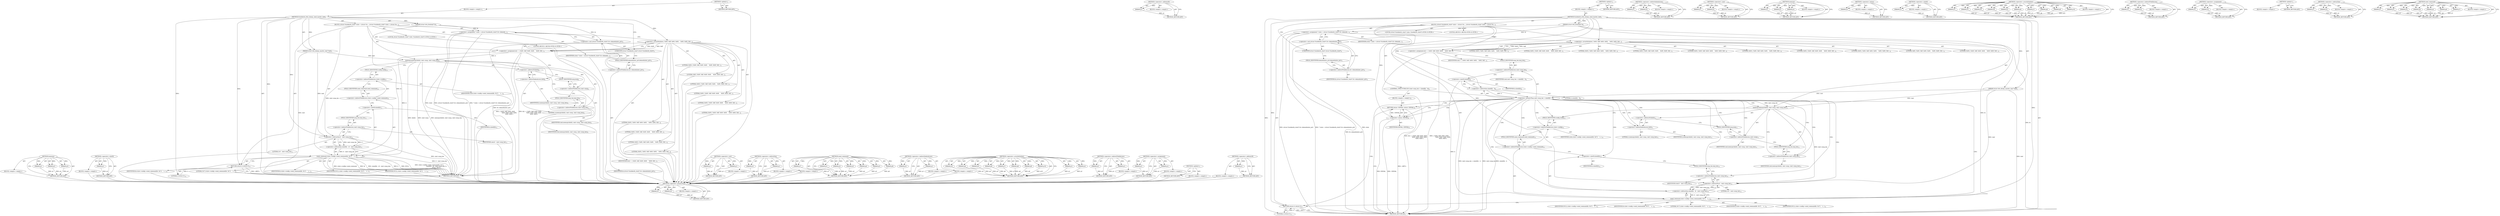 digraph "send_command" {
vulnerable_119 [label=<(METHOD,memcpy)>];
vulnerable_120 [label=<(PARAM,p1)>];
vulnerable_121 [label=<(PARAM,p2)>];
vulnerable_122 [label=<(PARAM,p3)>];
vulnerable_123 [label=<(BLOCK,&lt;empty&gt;,&lt;empty&gt;)>];
vulnerable_124 [label=<(METHOD_RETURN,ANY)>];
vulnerable_149 [label=<(METHOD,&lt;operator&gt;.sizeOf)>];
vulnerable_150 [label=<(PARAM,p1)>];
vulnerable_151 [label=<(BLOCK,&lt;empty&gt;,&lt;empty&gt;)>];
vulnerable_152 [label=<(METHOD_RETURN,ANY)>];
vulnerable_6 [label=<(METHOD,&lt;global&gt;)<SUB>1</SUB>>];
vulnerable_7 [label=<(BLOCK,&lt;empty&gt;,&lt;empty&gt;)<SUB>1</SUB>>];
vulnerable_8 [label=<(METHOD,ttusbdecfe_dvbs_diseqc_send_master_cmd)<SUB>1</SUB>>];
vulnerable_9 [label=<(PARAM,struct dvb_frontend* fe)<SUB>1</SUB>>];
vulnerable_10 [label=<(PARAM,struct dvb_diseqc_master_cmd *cmd)<SUB>1</SUB>>];
vulnerable_11 [label=<(BLOCK,{
	struct ttusbdecfe_state* state = (struct ttu...,{
	struct ttusbdecfe_state* state = (struct ttu...)<SUB>2</SUB>>];
vulnerable_12 [label="<(LOCAL,struct ttusbdecfe_state* state: ttusbdecfe_state*)<SUB>3</SUB>>"];
vulnerable_13 [label=<(&lt;operator&gt;.assignment,* state = (struct ttusbdecfe_state*) fe-&gt;demodu...)<SUB>3</SUB>>];
vulnerable_14 [label=<(IDENTIFIER,state,* state = (struct ttusbdecfe_state*) fe-&gt;demodu...)<SUB>3</SUB>>];
vulnerable_15 [label=<(&lt;operator&gt;.cast,(struct ttusbdecfe_state*) fe-&gt;demodulator_priv)<SUB>3</SUB>>];
vulnerable_16 [label=<(UNKNOWN,struct ttusbdecfe_state*,struct ttusbdecfe_state*)<SUB>3</SUB>>];
vulnerable_17 [label=<(&lt;operator&gt;.indirectFieldAccess,fe-&gt;demodulator_priv)<SUB>3</SUB>>];
vulnerable_18 [label=<(IDENTIFIER,fe,(struct ttusbdecfe_state*) fe-&gt;demodulator_priv)<SUB>3</SUB>>];
vulnerable_19 [label=<(FIELD_IDENTIFIER,demodulator_priv,demodulator_priv)<SUB>3</SUB>>];
vulnerable_20 [label="<(LOCAL,u8[10] b: u8[10])<SUB>4</SUB>>"];
vulnerable_21 [label=<(&lt;operator&gt;.assignment,b[] = { 0x00, 0xff, 0x00, 0x00,
 		   0x00, 0x0...)<SUB>4</SUB>>];
vulnerable_22 [label=<(IDENTIFIER,b,b[] = { 0x00, 0xff, 0x00, 0x00,
 		   0x00, 0x0...)<SUB>4</SUB>>];
vulnerable_23 [label=<(&lt;operator&gt;.arrayInitializer,{ 0x00, 0xff, 0x00, 0x00,
 		   0x00, 0x00, 0x0...)<SUB>4</SUB>>];
vulnerable_24 [label=<(LITERAL,0x00,{ 0x00, 0xff, 0x00, 0x00,
 		   0x00, 0x00, 0x0...)<SUB>4</SUB>>];
vulnerable_25 [label=<(LITERAL,0xff,{ 0x00, 0xff, 0x00, 0x00,
 		   0x00, 0x00, 0x0...)<SUB>4</SUB>>];
vulnerable_26 [label=<(LITERAL,0x00,{ 0x00, 0xff, 0x00, 0x00,
 		   0x00, 0x00, 0x0...)<SUB>4</SUB>>];
vulnerable_27 [label=<(LITERAL,0x00,{ 0x00, 0xff, 0x00, 0x00,
 		   0x00, 0x00, 0x0...)<SUB>4</SUB>>];
vulnerable_28 [label=<(LITERAL,0x00,{ 0x00, 0xff, 0x00, 0x00,
 		   0x00, 0x00, 0x0...)<SUB>5</SUB>>];
vulnerable_29 [label=<(LITERAL,0x00,{ 0x00, 0xff, 0x00, 0x00,
 		   0x00, 0x00, 0x0...)<SUB>5</SUB>>];
vulnerable_30 [label=<(LITERAL,0x00,{ 0x00, 0xff, 0x00, 0x00,
 		   0x00, 0x00, 0x0...)<SUB>5</SUB>>];
vulnerable_31 [label=<(LITERAL,0x00,{ 0x00, 0xff, 0x00, 0x00,
 		   0x00, 0x00, 0x0...)<SUB>5</SUB>>];
vulnerable_32 [label=<(LITERAL,0x00,{ 0x00, 0xff, 0x00, 0x00,
 		   0x00, 0x00, 0x0...)<SUB>6</SUB>>];
vulnerable_33 [label=<(LITERAL,0x00,{ 0x00, 0xff, 0x00, 0x00,
 		   0x00, 0x00, 0x0...)<SUB>6</SUB>>];
vulnerable_34 [label=<(memcpy,memcpy(&amp;b[4], cmd-&gt;msg, cmd-&gt;msg_len))<SUB>8</SUB>>];
vulnerable_35 [label=<(&lt;operator&gt;.addressOf,&amp;b[4])<SUB>8</SUB>>];
vulnerable_36 [label=<(&lt;operator&gt;.indirectIndexAccess,b[4])<SUB>8</SUB>>];
vulnerable_37 [label=<(IDENTIFIER,b,memcpy(&amp;b[4], cmd-&gt;msg, cmd-&gt;msg_len))<SUB>8</SUB>>];
vulnerable_38 [label=<(LITERAL,4,memcpy(&amp;b[4], cmd-&gt;msg, cmd-&gt;msg_len))<SUB>8</SUB>>];
vulnerable_39 [label=<(&lt;operator&gt;.indirectFieldAccess,cmd-&gt;msg)<SUB>8</SUB>>];
vulnerable_40 [label=<(IDENTIFIER,cmd,memcpy(&amp;b[4], cmd-&gt;msg, cmd-&gt;msg_len))<SUB>8</SUB>>];
vulnerable_41 [label=<(FIELD_IDENTIFIER,msg,msg)<SUB>8</SUB>>];
vulnerable_42 [label=<(&lt;operator&gt;.indirectFieldAccess,cmd-&gt;msg_len)<SUB>8</SUB>>];
vulnerable_43 [label=<(IDENTIFIER,cmd,memcpy(&amp;b[4], cmd-&gt;msg, cmd-&gt;msg_len))<SUB>8</SUB>>];
vulnerable_44 [label=<(FIELD_IDENTIFIER,msg_len,msg_len)<SUB>8</SUB>>];
vulnerable_45 [label=<(send_command,state-&gt;config-&gt;send_command(fe, 0x72,
				    s...)<SUB>10</SUB>>];
vulnerable_46 [label=<(&lt;operator&gt;.indirectFieldAccess,state-&gt;config-&gt;send_command)<SUB>10</SUB>>];
vulnerable_47 [label=<(&lt;operator&gt;.indirectFieldAccess,state-&gt;config)<SUB>10</SUB>>];
vulnerable_48 [label=<(IDENTIFIER,state,state-&gt;config-&gt;send_command(fe, 0x72,
				    s...)<SUB>10</SUB>>];
vulnerable_49 [label=<(FIELD_IDENTIFIER,config,config)<SUB>10</SUB>>];
vulnerable_50 [label=<(FIELD_IDENTIFIER,send_command,send_command)<SUB>10</SUB>>];
vulnerable_51 [label=<(IDENTIFIER,fe,state-&gt;config-&gt;send_command(fe, 0x72,
				    s...)<SUB>10</SUB>>];
vulnerable_52 [label=<(LITERAL,0x72,state-&gt;config-&gt;send_command(fe, 0x72,
				    s...)<SUB>10</SUB>>];
vulnerable_53 [label=<(&lt;operator&gt;.subtraction,sizeof(b) - (6 - cmd-&gt;msg_len))<SUB>11</SUB>>];
vulnerable_54 [label=<(&lt;operator&gt;.sizeOf,sizeof(b))<SUB>11</SUB>>];
vulnerable_55 [label=<(IDENTIFIER,b,sizeof(b))<SUB>11</SUB>>];
vulnerable_56 [label=<(&lt;operator&gt;.subtraction,6 - cmd-&gt;msg_len)<SUB>11</SUB>>];
vulnerable_57 [label=<(LITERAL,6,6 - cmd-&gt;msg_len)<SUB>11</SUB>>];
vulnerable_58 [label=<(&lt;operator&gt;.indirectFieldAccess,cmd-&gt;msg_len)<SUB>11</SUB>>];
vulnerable_59 [label=<(IDENTIFIER,cmd,6 - cmd-&gt;msg_len)<SUB>11</SUB>>];
vulnerable_60 [label=<(FIELD_IDENTIFIER,msg_len,msg_len)<SUB>11</SUB>>];
vulnerable_61 [label=<(IDENTIFIER,b,state-&gt;config-&gt;send_command(fe, 0x72,
				    s...)<SUB>11</SUB>>];
vulnerable_62 [label=<(IDENTIFIER,NULL,state-&gt;config-&gt;send_command(fe, 0x72,
				    s...)<SUB>12</SUB>>];
vulnerable_63 [label=<(IDENTIFIER,NULL,state-&gt;config-&gt;send_command(fe, 0x72,
				    s...)<SUB>12</SUB>>];
vulnerable_64 [label=<(RETURN,return 0;,return 0;)<SUB>14</SUB>>];
vulnerable_65 [label=<(LITERAL,0,return 0;)<SUB>14</SUB>>];
vulnerable_66 [label=<(METHOD_RETURN,int)<SUB>1</SUB>>];
vulnerable_68 [label=<(METHOD_RETURN,ANY)<SUB>1</SUB>>];
vulnerable_96 [label=<(METHOD,&lt;operator&gt;.cast)>];
vulnerable_97 [label=<(PARAM,p1)>];
vulnerable_98 [label=<(PARAM,p2)>];
vulnerable_99 [label=<(BLOCK,&lt;empty&gt;,&lt;empty&gt;)>];
vulnerable_100 [label=<(METHOD_RETURN,ANY)>];
vulnerable_144 [label=<(METHOD,&lt;operator&gt;.subtraction)>];
vulnerable_145 [label=<(PARAM,p1)>];
vulnerable_146 [label=<(PARAM,p2)>];
vulnerable_147 [label=<(BLOCK,&lt;empty&gt;,&lt;empty&gt;)>];
vulnerable_148 [label=<(METHOD_RETURN,ANY)>];
vulnerable_134 [label=<(METHOD,send_command)>];
vulnerable_135 [label=<(PARAM,p1)>];
vulnerable_136 [label=<(PARAM,p2)>];
vulnerable_137 [label=<(PARAM,p3)>];
vulnerable_138 [label=<(PARAM,p4)>];
vulnerable_139 [label=<(PARAM,p5)>];
vulnerable_140 [label=<(PARAM,p6)>];
vulnerable_141 [label=<(PARAM,p7)>];
vulnerable_142 [label=<(BLOCK,&lt;empty&gt;,&lt;empty&gt;)>];
vulnerable_143 [label=<(METHOD_RETURN,ANY)>];
vulnerable_129 [label=<(METHOD,&lt;operator&gt;.indirectIndexAccess)>];
vulnerable_130 [label=<(PARAM,p1)>];
vulnerable_131 [label=<(PARAM,p2)>];
vulnerable_132 [label=<(BLOCK,&lt;empty&gt;,&lt;empty&gt;)>];
vulnerable_133 [label=<(METHOD_RETURN,ANY)>];
vulnerable_106 [label=<(METHOD,&lt;operator&gt;.arrayInitializer)>];
vulnerable_107 [label=<(PARAM,p1)>];
vulnerable_108 [label=<(PARAM,p2)>];
vulnerable_109 [label=<(PARAM,p3)>];
vulnerable_110 [label=<(PARAM,p4)>];
vulnerable_111 [label=<(PARAM,p5)>];
vulnerable_112 [label=<(PARAM,p6)>];
vulnerable_113 [label=<(PARAM,p7)>];
vulnerable_114 [label=<(PARAM,p8)>];
vulnerable_115 [label=<(PARAM,p9)>];
vulnerable_116 [label=<(PARAM,p10)>];
vulnerable_117 [label=<(BLOCK,&lt;empty&gt;,&lt;empty&gt;)>];
vulnerable_118 [label=<(METHOD_RETURN,ANY)>];
vulnerable_101 [label=<(METHOD,&lt;operator&gt;.indirectFieldAccess)>];
vulnerable_102 [label=<(PARAM,p1)>];
vulnerable_103 [label=<(PARAM,p2)>];
vulnerable_104 [label=<(BLOCK,&lt;empty&gt;,&lt;empty&gt;)>];
vulnerable_105 [label=<(METHOD_RETURN,ANY)>];
vulnerable_91 [label=<(METHOD,&lt;operator&gt;.assignment)>];
vulnerable_92 [label=<(PARAM,p1)>];
vulnerable_93 [label=<(PARAM,p2)>];
vulnerable_94 [label=<(BLOCK,&lt;empty&gt;,&lt;empty&gt;)>];
vulnerable_95 [label=<(METHOD_RETURN,ANY)>];
vulnerable_85 [label=<(METHOD,&lt;global&gt;)<SUB>1</SUB>>];
vulnerable_86 [label=<(BLOCK,&lt;empty&gt;,&lt;empty&gt;)>];
vulnerable_87 [label=<(METHOD_RETURN,ANY)>];
vulnerable_125 [label=<(METHOD,&lt;operator&gt;.addressOf)>];
vulnerable_126 [label=<(PARAM,p1)>];
vulnerable_127 [label=<(BLOCK,&lt;empty&gt;,&lt;empty&gt;)>];
vulnerable_128 [label=<(METHOD_RETURN,ANY)>];
fixed_132 [label=<(METHOD,&lt;operator&gt;.greaterThan)>];
fixed_133 [label=<(PARAM,p1)>];
fixed_134 [label=<(PARAM,p2)>];
fixed_135 [label=<(BLOCK,&lt;empty&gt;,&lt;empty&gt;)>];
fixed_136 [label=<(METHOD_RETURN,ANY)>];
fixed_156 [label=<(METHOD,&lt;operator&gt;.addressOf)>];
fixed_157 [label=<(PARAM,p1)>];
fixed_158 [label=<(BLOCK,&lt;empty&gt;,&lt;empty&gt;)>];
fixed_159 [label=<(METHOD_RETURN,ANY)>];
fixed_6 [label=<(METHOD,&lt;global&gt;)<SUB>1</SUB>>];
fixed_7 [label=<(BLOCK,&lt;empty&gt;,&lt;empty&gt;)<SUB>1</SUB>>];
fixed_8 [label=<(METHOD,ttusbdecfe_dvbs_diseqc_send_master_cmd)<SUB>1</SUB>>];
fixed_9 [label=<(PARAM,struct dvb_frontend* fe)<SUB>1</SUB>>];
fixed_10 [label=<(PARAM,struct dvb_diseqc_master_cmd *cmd)<SUB>1</SUB>>];
fixed_11 [label=<(BLOCK,{
	struct ttusbdecfe_state* state = (struct ttu...,{
	struct ttusbdecfe_state* state = (struct ttu...)<SUB>2</SUB>>];
fixed_12 [label="<(LOCAL,struct ttusbdecfe_state* state: ttusbdecfe_state*)<SUB>3</SUB>>"];
fixed_13 [label=<(&lt;operator&gt;.assignment,* state = (struct ttusbdecfe_state*) fe-&gt;demodu...)<SUB>3</SUB>>];
fixed_14 [label=<(IDENTIFIER,state,* state = (struct ttusbdecfe_state*) fe-&gt;demodu...)<SUB>3</SUB>>];
fixed_15 [label=<(&lt;operator&gt;.cast,(struct ttusbdecfe_state*) fe-&gt;demodulator_priv)<SUB>3</SUB>>];
fixed_16 [label=<(UNKNOWN,struct ttusbdecfe_state*,struct ttusbdecfe_state*)<SUB>3</SUB>>];
fixed_17 [label=<(&lt;operator&gt;.indirectFieldAccess,fe-&gt;demodulator_priv)<SUB>3</SUB>>];
fixed_18 [label=<(IDENTIFIER,fe,(struct ttusbdecfe_state*) fe-&gt;demodulator_priv)<SUB>3</SUB>>];
fixed_19 [label=<(FIELD_IDENTIFIER,demodulator_priv,demodulator_priv)<SUB>3</SUB>>];
fixed_20 [label="<(LOCAL,u8[10] b: u8[10])<SUB>4</SUB>>"];
fixed_21 [label=<(&lt;operator&gt;.assignment,b[] = { 0x00, 0xff, 0x00, 0x00,
 		   0x00, 0x0...)<SUB>4</SUB>>];
fixed_22 [label=<(IDENTIFIER,b,b[] = { 0x00, 0xff, 0x00, 0x00,
 		   0x00, 0x0...)<SUB>4</SUB>>];
fixed_23 [label=<(&lt;operator&gt;.arrayInitializer,{ 0x00, 0xff, 0x00, 0x00,
 		   0x00, 0x00, 0x0...)<SUB>4</SUB>>];
fixed_24 [label=<(LITERAL,0x00,{ 0x00, 0xff, 0x00, 0x00,
 		   0x00, 0x00, 0x0...)<SUB>4</SUB>>];
fixed_25 [label=<(LITERAL,0xff,{ 0x00, 0xff, 0x00, 0x00,
 		   0x00, 0x00, 0x0...)<SUB>4</SUB>>];
fixed_26 [label=<(LITERAL,0x00,{ 0x00, 0xff, 0x00, 0x00,
 		   0x00, 0x00, 0x0...)<SUB>4</SUB>>];
fixed_27 [label=<(LITERAL,0x00,{ 0x00, 0xff, 0x00, 0x00,
 		   0x00, 0x00, 0x0...)<SUB>4</SUB>>];
fixed_28 [label=<(LITERAL,0x00,{ 0x00, 0xff, 0x00, 0x00,
 		   0x00, 0x00, 0x0...)<SUB>5</SUB>>];
fixed_29 [label=<(LITERAL,0x00,{ 0x00, 0xff, 0x00, 0x00,
 		   0x00, 0x00, 0x0...)<SUB>5</SUB>>];
fixed_30 [label=<(LITERAL,0x00,{ 0x00, 0xff, 0x00, 0x00,
 		   0x00, 0x00, 0x0...)<SUB>5</SUB>>];
fixed_31 [label=<(LITERAL,0x00,{ 0x00, 0xff, 0x00, 0x00,
 		   0x00, 0x00, 0x0...)<SUB>5</SUB>>];
fixed_32 [label=<(LITERAL,0x00,{ 0x00, 0xff, 0x00, 0x00,
 		   0x00, 0x00, 0x0...)<SUB>6</SUB>>];
fixed_33 [label=<(LITERAL,0x00,{ 0x00, 0xff, 0x00, 0x00,
 		   0x00, 0x00, 0x0...)<SUB>6</SUB>>];
fixed_34 [label=<(CONTROL_STRUCTURE,IF,if (cmd-&gt;msg_len &gt; sizeof(b) - 4))<SUB>8</SUB>>];
fixed_35 [label=<(&lt;operator&gt;.greaterThan,cmd-&gt;msg_len &gt; sizeof(b) - 4)<SUB>8</SUB>>];
fixed_36 [label=<(&lt;operator&gt;.indirectFieldAccess,cmd-&gt;msg_len)<SUB>8</SUB>>];
fixed_37 [label=<(IDENTIFIER,cmd,cmd-&gt;msg_len &gt; sizeof(b) - 4)<SUB>8</SUB>>];
fixed_38 [label=<(FIELD_IDENTIFIER,msg_len,msg_len)<SUB>8</SUB>>];
fixed_39 [label=<(&lt;operator&gt;.subtraction,sizeof(b) - 4)<SUB>8</SUB>>];
fixed_40 [label=<(&lt;operator&gt;.sizeOf,sizeof(b))<SUB>8</SUB>>];
fixed_41 [label=<(IDENTIFIER,b,sizeof(b))<SUB>8</SUB>>];
fixed_42 [label=<(LITERAL,4,sizeof(b) - 4)<SUB>8</SUB>>];
fixed_43 [label=<(BLOCK,&lt;empty&gt;,&lt;empty&gt;)<SUB>9</SUB>>];
fixed_44 [label=<(RETURN,return -EINVAL;,return -EINVAL;)<SUB>9</SUB>>];
fixed_45 [label=<(&lt;operator&gt;.minus,-EINVAL)<SUB>9</SUB>>];
fixed_46 [label=<(IDENTIFIER,EINVAL,-EINVAL)<SUB>9</SUB>>];
fixed_47 [label=<(memcpy,memcpy(&amp;b[4], cmd-&gt;msg, cmd-&gt;msg_len))<SUB>11</SUB>>];
fixed_48 [label=<(&lt;operator&gt;.addressOf,&amp;b[4])<SUB>11</SUB>>];
fixed_49 [label=<(&lt;operator&gt;.indirectIndexAccess,b[4])<SUB>11</SUB>>];
fixed_50 [label=<(IDENTIFIER,b,memcpy(&amp;b[4], cmd-&gt;msg, cmd-&gt;msg_len))<SUB>11</SUB>>];
fixed_51 [label=<(LITERAL,4,memcpy(&amp;b[4], cmd-&gt;msg, cmd-&gt;msg_len))<SUB>11</SUB>>];
fixed_52 [label=<(&lt;operator&gt;.indirectFieldAccess,cmd-&gt;msg)<SUB>11</SUB>>];
fixed_53 [label=<(IDENTIFIER,cmd,memcpy(&amp;b[4], cmd-&gt;msg, cmd-&gt;msg_len))<SUB>11</SUB>>];
fixed_54 [label=<(FIELD_IDENTIFIER,msg,msg)<SUB>11</SUB>>];
fixed_55 [label=<(&lt;operator&gt;.indirectFieldAccess,cmd-&gt;msg_len)<SUB>11</SUB>>];
fixed_56 [label=<(IDENTIFIER,cmd,memcpy(&amp;b[4], cmd-&gt;msg, cmd-&gt;msg_len))<SUB>11</SUB>>];
fixed_57 [label=<(FIELD_IDENTIFIER,msg_len,msg_len)<SUB>11</SUB>>];
fixed_58 [label=<(send_command,state-&gt;config-&gt;send_command(fe, 0x72,
				    s...)<SUB>13</SUB>>];
fixed_59 [label=<(&lt;operator&gt;.indirectFieldAccess,state-&gt;config-&gt;send_command)<SUB>13</SUB>>];
fixed_60 [label=<(&lt;operator&gt;.indirectFieldAccess,state-&gt;config)<SUB>13</SUB>>];
fixed_61 [label=<(IDENTIFIER,state,state-&gt;config-&gt;send_command(fe, 0x72,
				    s...)<SUB>13</SUB>>];
fixed_62 [label=<(FIELD_IDENTIFIER,config,config)<SUB>13</SUB>>];
fixed_63 [label=<(FIELD_IDENTIFIER,send_command,send_command)<SUB>13</SUB>>];
fixed_64 [label=<(IDENTIFIER,fe,state-&gt;config-&gt;send_command(fe, 0x72,
				    s...)<SUB>13</SUB>>];
fixed_65 [label=<(LITERAL,0x72,state-&gt;config-&gt;send_command(fe, 0x72,
				    s...)<SUB>13</SUB>>];
fixed_66 [label=<(&lt;operator&gt;.subtraction,sizeof(b) - (6 - cmd-&gt;msg_len))<SUB>14</SUB>>];
fixed_67 [label=<(&lt;operator&gt;.sizeOf,sizeof(b))<SUB>14</SUB>>];
fixed_68 [label=<(IDENTIFIER,b,sizeof(b))<SUB>14</SUB>>];
fixed_69 [label=<(&lt;operator&gt;.subtraction,6 - cmd-&gt;msg_len)<SUB>14</SUB>>];
fixed_70 [label=<(LITERAL,6,6 - cmd-&gt;msg_len)<SUB>14</SUB>>];
fixed_71 [label=<(&lt;operator&gt;.indirectFieldAccess,cmd-&gt;msg_len)<SUB>14</SUB>>];
fixed_72 [label=<(IDENTIFIER,cmd,6 - cmd-&gt;msg_len)<SUB>14</SUB>>];
fixed_73 [label=<(FIELD_IDENTIFIER,msg_len,msg_len)<SUB>14</SUB>>];
fixed_74 [label=<(IDENTIFIER,b,state-&gt;config-&gt;send_command(fe, 0x72,
				    s...)<SUB>14</SUB>>];
fixed_75 [label=<(IDENTIFIER,NULL,state-&gt;config-&gt;send_command(fe, 0x72,
				    s...)<SUB>15</SUB>>];
fixed_76 [label=<(IDENTIFIER,NULL,state-&gt;config-&gt;send_command(fe, 0x72,
				    s...)<SUB>15</SUB>>];
fixed_77 [label=<(RETURN,return 0;,return 0;)<SUB>17</SUB>>];
fixed_78 [label=<(LITERAL,0,return 0;)<SUB>17</SUB>>];
fixed_79 [label=<(METHOD_RETURN,int)<SUB>1</SUB>>];
fixed_81 [label=<(METHOD_RETURN,ANY)<SUB>1</SUB>>];
fixed_160 [label=<(METHOD,&lt;operator&gt;.indirectIndexAccess)>];
fixed_161 [label=<(PARAM,p1)>];
fixed_162 [label=<(PARAM,p2)>];
fixed_163 [label=<(BLOCK,&lt;empty&gt;,&lt;empty&gt;)>];
fixed_164 [label=<(METHOD_RETURN,ANY)>];
fixed_109 [label=<(METHOD,&lt;operator&gt;.cast)>];
fixed_110 [label=<(PARAM,p1)>];
fixed_111 [label=<(PARAM,p2)>];
fixed_112 [label=<(BLOCK,&lt;empty&gt;,&lt;empty&gt;)>];
fixed_113 [label=<(METHOD_RETURN,ANY)>];
fixed_150 [label=<(METHOD,memcpy)>];
fixed_151 [label=<(PARAM,p1)>];
fixed_152 [label=<(PARAM,p2)>];
fixed_153 [label=<(PARAM,p3)>];
fixed_154 [label=<(BLOCK,&lt;empty&gt;,&lt;empty&gt;)>];
fixed_155 [label=<(METHOD_RETURN,ANY)>];
fixed_146 [label=<(METHOD,&lt;operator&gt;.minus)>];
fixed_147 [label=<(PARAM,p1)>];
fixed_148 [label=<(BLOCK,&lt;empty&gt;,&lt;empty&gt;)>];
fixed_149 [label=<(METHOD_RETURN,ANY)>];
fixed_142 [label=<(METHOD,&lt;operator&gt;.sizeOf)>];
fixed_143 [label=<(PARAM,p1)>];
fixed_144 [label=<(BLOCK,&lt;empty&gt;,&lt;empty&gt;)>];
fixed_145 [label=<(METHOD_RETURN,ANY)>];
fixed_119 [label=<(METHOD,&lt;operator&gt;.arrayInitializer)>];
fixed_120 [label=<(PARAM,p1)>];
fixed_121 [label=<(PARAM,p2)>];
fixed_122 [label=<(PARAM,p3)>];
fixed_123 [label=<(PARAM,p4)>];
fixed_124 [label=<(PARAM,p5)>];
fixed_125 [label=<(PARAM,p6)>];
fixed_126 [label=<(PARAM,p7)>];
fixed_127 [label=<(PARAM,p8)>];
fixed_128 [label=<(PARAM,p9)>];
fixed_129 [label=<(PARAM,p10)>];
fixed_130 [label=<(BLOCK,&lt;empty&gt;,&lt;empty&gt;)>];
fixed_131 [label=<(METHOD_RETURN,ANY)>];
fixed_114 [label=<(METHOD,&lt;operator&gt;.indirectFieldAccess)>];
fixed_115 [label=<(PARAM,p1)>];
fixed_116 [label=<(PARAM,p2)>];
fixed_117 [label=<(BLOCK,&lt;empty&gt;,&lt;empty&gt;)>];
fixed_118 [label=<(METHOD_RETURN,ANY)>];
fixed_104 [label=<(METHOD,&lt;operator&gt;.assignment)>];
fixed_105 [label=<(PARAM,p1)>];
fixed_106 [label=<(PARAM,p2)>];
fixed_107 [label=<(BLOCK,&lt;empty&gt;,&lt;empty&gt;)>];
fixed_108 [label=<(METHOD_RETURN,ANY)>];
fixed_98 [label=<(METHOD,&lt;global&gt;)<SUB>1</SUB>>];
fixed_99 [label=<(BLOCK,&lt;empty&gt;,&lt;empty&gt;)>];
fixed_100 [label=<(METHOD_RETURN,ANY)>];
fixed_137 [label=<(METHOD,&lt;operator&gt;.subtraction)>];
fixed_138 [label=<(PARAM,p1)>];
fixed_139 [label=<(PARAM,p2)>];
fixed_140 [label=<(BLOCK,&lt;empty&gt;,&lt;empty&gt;)>];
fixed_141 [label=<(METHOD_RETURN,ANY)>];
fixed_165 [label=<(METHOD,send_command)>];
fixed_166 [label=<(PARAM,p1)>];
fixed_167 [label=<(PARAM,p2)>];
fixed_168 [label=<(PARAM,p3)>];
fixed_169 [label=<(PARAM,p4)>];
fixed_170 [label=<(PARAM,p5)>];
fixed_171 [label=<(PARAM,p6)>];
fixed_172 [label=<(PARAM,p7)>];
fixed_173 [label=<(BLOCK,&lt;empty&gt;,&lt;empty&gt;)>];
fixed_174 [label=<(METHOD_RETURN,ANY)>];
vulnerable_119 -> vulnerable_120  [key=0, label="AST: "];
vulnerable_119 -> vulnerable_120  [key=1, label="DDG: "];
vulnerable_119 -> vulnerable_123  [key=0, label="AST: "];
vulnerable_119 -> vulnerable_121  [key=0, label="AST: "];
vulnerable_119 -> vulnerable_121  [key=1, label="DDG: "];
vulnerable_119 -> vulnerable_124  [key=0, label="AST: "];
vulnerable_119 -> vulnerable_124  [key=1, label="CFG: "];
vulnerable_119 -> vulnerable_122  [key=0, label="AST: "];
vulnerable_119 -> vulnerable_122  [key=1, label="DDG: "];
vulnerable_120 -> vulnerable_124  [key=0, label="DDG: p1"];
vulnerable_121 -> vulnerable_124  [key=0, label="DDG: p2"];
vulnerable_122 -> vulnerable_124  [key=0, label="DDG: p3"];
vulnerable_123 -> fixed_132  [key=0];
vulnerable_124 -> fixed_132  [key=0];
vulnerable_149 -> vulnerable_150  [key=0, label="AST: "];
vulnerable_149 -> vulnerable_150  [key=1, label="DDG: "];
vulnerable_149 -> vulnerable_151  [key=0, label="AST: "];
vulnerable_149 -> vulnerable_152  [key=0, label="AST: "];
vulnerable_149 -> vulnerable_152  [key=1, label="CFG: "];
vulnerable_150 -> vulnerable_152  [key=0, label="DDG: p1"];
vulnerable_151 -> fixed_132  [key=0];
vulnerable_152 -> fixed_132  [key=0];
vulnerable_6 -> vulnerable_7  [key=0, label="AST: "];
vulnerable_6 -> vulnerable_68  [key=0, label="AST: "];
vulnerable_6 -> vulnerable_68  [key=1, label="CFG: "];
vulnerable_7 -> vulnerable_8  [key=0, label="AST: "];
vulnerable_8 -> vulnerable_9  [key=0, label="AST: "];
vulnerable_8 -> vulnerable_9  [key=1, label="DDG: "];
vulnerable_8 -> vulnerable_10  [key=0, label="AST: "];
vulnerable_8 -> vulnerable_10  [key=1, label="DDG: "];
vulnerable_8 -> vulnerable_11  [key=0, label="AST: "];
vulnerable_8 -> vulnerable_66  [key=0, label="AST: "];
vulnerable_8 -> vulnerable_16  [key=0, label="CFG: "];
vulnerable_8 -> vulnerable_64  [key=0, label="DDG: "];
vulnerable_8 -> vulnerable_45  [key=0, label="DDG: "];
vulnerable_8 -> vulnerable_65  [key=0, label="DDG: "];
vulnerable_8 -> vulnerable_23  [key=0, label="DDG: "];
vulnerable_8 -> vulnerable_56  [key=0, label="DDG: "];
vulnerable_9 -> vulnerable_13  [key=0, label="DDG: fe"];
vulnerable_9 -> vulnerable_45  [key=0, label="DDG: fe"];
vulnerable_9 -> vulnerable_15  [key=0, label="DDG: fe"];
vulnerable_10 -> vulnerable_66  [key=0, label="DDG: cmd"];
vulnerable_10 -> vulnerable_34  [key=0, label="DDG: cmd"];
vulnerable_10 -> vulnerable_56  [key=0, label="DDG: cmd"];
vulnerable_11 -> vulnerable_12  [key=0, label="AST: "];
vulnerable_11 -> vulnerable_13  [key=0, label="AST: "];
vulnerable_11 -> vulnerable_20  [key=0, label="AST: "];
vulnerable_11 -> vulnerable_21  [key=0, label="AST: "];
vulnerable_11 -> vulnerable_34  [key=0, label="AST: "];
vulnerable_11 -> vulnerable_45  [key=0, label="AST: "];
vulnerable_11 -> vulnerable_64  [key=0, label="AST: "];
vulnerable_12 -> fixed_132  [key=0];
vulnerable_13 -> vulnerable_14  [key=0, label="AST: "];
vulnerable_13 -> vulnerable_15  [key=0, label="AST: "];
vulnerable_13 -> vulnerable_23  [key=0, label="CFG: "];
vulnerable_13 -> vulnerable_66  [key=0, label="DDG: state"];
vulnerable_13 -> vulnerable_66  [key=1, label="DDG: (struct ttusbdecfe_state*) fe-&gt;demodulator_priv"];
vulnerable_13 -> vulnerable_66  [key=2, label="DDG: * state = (struct ttusbdecfe_state*) fe-&gt;demodulator_priv"];
vulnerable_14 -> fixed_132  [key=0];
vulnerable_15 -> vulnerable_16  [key=0, label="AST: "];
vulnerable_15 -> vulnerable_17  [key=0, label="AST: "];
vulnerable_15 -> vulnerable_13  [key=0, label="CFG: "];
vulnerable_15 -> vulnerable_66  [key=0, label="DDG: fe-&gt;demodulator_priv"];
vulnerable_16 -> vulnerable_19  [key=0, label="CFG: "];
vulnerable_17 -> vulnerable_18  [key=0, label="AST: "];
vulnerable_17 -> vulnerable_19  [key=0, label="AST: "];
vulnerable_17 -> vulnerable_15  [key=0, label="CFG: "];
vulnerable_18 -> fixed_132  [key=0];
vulnerable_19 -> vulnerable_17  [key=0, label="CFG: "];
vulnerable_20 -> fixed_132  [key=0];
vulnerable_21 -> vulnerable_22  [key=0, label="AST: "];
vulnerable_21 -> vulnerable_23  [key=0, label="AST: "];
vulnerable_21 -> vulnerable_36  [key=0, label="CFG: "];
vulnerable_21 -> vulnerable_66  [key=0, label="DDG: { 0x00, 0xff, 0x00, 0x00,
 		   0x00, 0x00, 0x00, 0x00,
 		   0x00, 0x00 }"];
vulnerable_21 -> vulnerable_66  [key=1, label="DDG: b[] = { 0x00, 0xff, 0x00, 0x00,
 		   0x00, 0x00, 0x00, 0x00,
 		   0x00, 0x00 }"];
vulnerable_21 -> vulnerable_34  [key=0, label="DDG: b"];
vulnerable_21 -> vulnerable_45  [key=0, label="DDG: b"];
vulnerable_22 -> fixed_132  [key=0];
vulnerable_23 -> vulnerable_24  [key=0, label="AST: "];
vulnerable_23 -> vulnerable_25  [key=0, label="AST: "];
vulnerable_23 -> vulnerable_26  [key=0, label="AST: "];
vulnerable_23 -> vulnerable_27  [key=0, label="AST: "];
vulnerable_23 -> vulnerable_28  [key=0, label="AST: "];
vulnerable_23 -> vulnerable_29  [key=0, label="AST: "];
vulnerable_23 -> vulnerable_30  [key=0, label="AST: "];
vulnerable_23 -> vulnerable_31  [key=0, label="AST: "];
vulnerable_23 -> vulnerable_32  [key=0, label="AST: "];
vulnerable_23 -> vulnerable_33  [key=0, label="AST: "];
vulnerable_23 -> vulnerable_21  [key=0, label="CFG: "];
vulnerable_23 -> vulnerable_21  [key=1, label="DDG: 0x00"];
vulnerable_23 -> vulnerable_21  [key=2, label="DDG: 0xff"];
vulnerable_24 -> fixed_132  [key=0];
vulnerable_25 -> fixed_132  [key=0];
vulnerable_26 -> fixed_132  [key=0];
vulnerable_27 -> fixed_132  [key=0];
vulnerable_28 -> fixed_132  [key=0];
vulnerable_29 -> fixed_132  [key=0];
vulnerable_30 -> fixed_132  [key=0];
vulnerable_31 -> fixed_132  [key=0];
vulnerable_32 -> fixed_132  [key=0];
vulnerable_33 -> fixed_132  [key=0];
vulnerable_34 -> vulnerable_35  [key=0, label="AST: "];
vulnerable_34 -> vulnerable_39  [key=0, label="AST: "];
vulnerable_34 -> vulnerable_42  [key=0, label="AST: "];
vulnerable_34 -> vulnerable_49  [key=0, label="CFG: "];
vulnerable_34 -> vulnerable_66  [key=0, label="DDG: &amp;b[4]"];
vulnerable_34 -> vulnerable_66  [key=1, label="DDG: cmd-&gt;msg"];
vulnerable_34 -> vulnerable_66  [key=2, label="DDG: memcpy(&amp;b[4], cmd-&gt;msg, cmd-&gt;msg_len)"];
vulnerable_34 -> vulnerable_56  [key=0, label="DDG: cmd-&gt;msg_len"];
vulnerable_35 -> vulnerable_36  [key=0, label="AST: "];
vulnerable_35 -> vulnerable_41  [key=0, label="CFG: "];
vulnerable_36 -> vulnerable_37  [key=0, label="AST: "];
vulnerable_36 -> vulnerable_38  [key=0, label="AST: "];
vulnerable_36 -> vulnerable_35  [key=0, label="CFG: "];
vulnerable_37 -> fixed_132  [key=0];
vulnerable_38 -> fixed_132  [key=0];
vulnerable_39 -> vulnerable_40  [key=0, label="AST: "];
vulnerable_39 -> vulnerable_41  [key=0, label="AST: "];
vulnerable_39 -> vulnerable_44  [key=0, label="CFG: "];
vulnerable_40 -> fixed_132  [key=0];
vulnerable_41 -> vulnerable_39  [key=0, label="CFG: "];
vulnerable_42 -> vulnerable_43  [key=0, label="AST: "];
vulnerable_42 -> vulnerable_44  [key=0, label="AST: "];
vulnerable_42 -> vulnerable_34  [key=0, label="CFG: "];
vulnerable_43 -> fixed_132  [key=0];
vulnerable_44 -> vulnerable_42  [key=0, label="CFG: "];
vulnerable_45 -> vulnerable_46  [key=0, label="AST: "];
vulnerable_45 -> vulnerable_51  [key=0, label="AST: "];
vulnerable_45 -> vulnerable_52  [key=0, label="AST: "];
vulnerable_45 -> vulnerable_53  [key=0, label="AST: "];
vulnerable_45 -> vulnerable_61  [key=0, label="AST: "];
vulnerable_45 -> vulnerable_62  [key=0, label="AST: "];
vulnerable_45 -> vulnerable_63  [key=0, label="AST: "];
vulnerable_45 -> vulnerable_64  [key=0, label="CFG: "];
vulnerable_45 -> vulnerable_66  [key=0, label="DDG: state-&gt;config-&gt;send_command"];
vulnerable_45 -> vulnerable_66  [key=1, label="DDG: fe"];
vulnerable_45 -> vulnerable_66  [key=2, label="DDG: sizeof(b) - (6 - cmd-&gt;msg_len)"];
vulnerable_45 -> vulnerable_66  [key=3, label="DDG: b"];
vulnerable_45 -> vulnerable_66  [key=4, label="DDG: NULL"];
vulnerable_45 -> vulnerable_66  [key=5, label="DDG: state-&gt;config-&gt;send_command(fe, 0x72,
				    sizeof(b) - (6 - cmd-&gt;msg_len), b,
				    NULL, NULL)"];
vulnerable_46 -> vulnerable_47  [key=0, label="AST: "];
vulnerable_46 -> vulnerable_50  [key=0, label="AST: "];
vulnerable_46 -> vulnerable_54  [key=0, label="CFG: "];
vulnerable_47 -> vulnerable_48  [key=0, label="AST: "];
vulnerable_47 -> vulnerable_49  [key=0, label="AST: "];
vulnerable_47 -> vulnerable_50  [key=0, label="CFG: "];
vulnerable_48 -> fixed_132  [key=0];
vulnerable_49 -> vulnerable_47  [key=0, label="CFG: "];
vulnerable_50 -> vulnerable_46  [key=0, label="CFG: "];
vulnerable_51 -> fixed_132  [key=0];
vulnerable_52 -> fixed_132  [key=0];
vulnerable_53 -> vulnerable_54  [key=0, label="AST: "];
vulnerable_53 -> vulnerable_56  [key=0, label="AST: "];
vulnerable_53 -> vulnerable_45  [key=0, label="CFG: "];
vulnerable_53 -> vulnerable_45  [key=1, label="DDG: 6 - cmd-&gt;msg_len"];
vulnerable_53 -> vulnerable_66  [key=0, label="DDG: 6 - cmd-&gt;msg_len"];
vulnerable_54 -> vulnerable_55  [key=0, label="AST: "];
vulnerable_54 -> vulnerable_60  [key=0, label="CFG: "];
vulnerable_55 -> fixed_132  [key=0];
vulnerable_56 -> vulnerable_57  [key=0, label="AST: "];
vulnerable_56 -> vulnerable_58  [key=0, label="AST: "];
vulnerable_56 -> vulnerable_53  [key=0, label="CFG: "];
vulnerable_56 -> vulnerable_53  [key=1, label="DDG: 6"];
vulnerable_56 -> vulnerable_53  [key=2, label="DDG: cmd-&gt;msg_len"];
vulnerable_56 -> vulnerable_66  [key=0, label="DDG: cmd-&gt;msg_len"];
vulnerable_57 -> fixed_132  [key=0];
vulnerable_58 -> vulnerable_59  [key=0, label="AST: "];
vulnerable_58 -> vulnerable_60  [key=0, label="AST: "];
vulnerable_58 -> vulnerable_56  [key=0, label="CFG: "];
vulnerable_59 -> fixed_132  [key=0];
vulnerable_60 -> vulnerable_58  [key=0, label="CFG: "];
vulnerable_61 -> fixed_132  [key=0];
vulnerable_62 -> fixed_132  [key=0];
vulnerable_63 -> fixed_132  [key=0];
vulnerable_64 -> vulnerable_65  [key=0, label="AST: "];
vulnerable_64 -> vulnerable_66  [key=0, label="CFG: "];
vulnerable_64 -> vulnerable_66  [key=1, label="DDG: &lt;RET&gt;"];
vulnerable_65 -> vulnerable_64  [key=0, label="DDG: 0"];
vulnerable_66 -> fixed_132  [key=0];
vulnerable_68 -> fixed_132  [key=0];
vulnerable_96 -> vulnerable_97  [key=0, label="AST: "];
vulnerable_96 -> vulnerable_97  [key=1, label="DDG: "];
vulnerable_96 -> vulnerable_99  [key=0, label="AST: "];
vulnerable_96 -> vulnerable_98  [key=0, label="AST: "];
vulnerable_96 -> vulnerable_98  [key=1, label="DDG: "];
vulnerable_96 -> vulnerable_100  [key=0, label="AST: "];
vulnerable_96 -> vulnerable_100  [key=1, label="CFG: "];
vulnerable_97 -> vulnerable_100  [key=0, label="DDG: p1"];
vulnerable_98 -> vulnerable_100  [key=0, label="DDG: p2"];
vulnerable_99 -> fixed_132  [key=0];
vulnerable_100 -> fixed_132  [key=0];
vulnerable_144 -> vulnerable_145  [key=0, label="AST: "];
vulnerable_144 -> vulnerable_145  [key=1, label="DDG: "];
vulnerable_144 -> vulnerable_147  [key=0, label="AST: "];
vulnerable_144 -> vulnerable_146  [key=0, label="AST: "];
vulnerable_144 -> vulnerable_146  [key=1, label="DDG: "];
vulnerable_144 -> vulnerable_148  [key=0, label="AST: "];
vulnerable_144 -> vulnerable_148  [key=1, label="CFG: "];
vulnerable_145 -> vulnerable_148  [key=0, label="DDG: p1"];
vulnerable_146 -> vulnerable_148  [key=0, label="DDG: p2"];
vulnerable_147 -> fixed_132  [key=0];
vulnerable_148 -> fixed_132  [key=0];
vulnerable_134 -> vulnerable_135  [key=0, label="AST: "];
vulnerable_134 -> vulnerable_135  [key=1, label="DDG: "];
vulnerable_134 -> vulnerable_142  [key=0, label="AST: "];
vulnerable_134 -> vulnerable_136  [key=0, label="AST: "];
vulnerable_134 -> vulnerable_136  [key=1, label="DDG: "];
vulnerable_134 -> vulnerable_143  [key=0, label="AST: "];
vulnerable_134 -> vulnerable_143  [key=1, label="CFG: "];
vulnerable_134 -> vulnerable_137  [key=0, label="AST: "];
vulnerable_134 -> vulnerable_137  [key=1, label="DDG: "];
vulnerable_134 -> vulnerable_138  [key=0, label="AST: "];
vulnerable_134 -> vulnerable_138  [key=1, label="DDG: "];
vulnerable_134 -> vulnerable_139  [key=0, label="AST: "];
vulnerable_134 -> vulnerable_139  [key=1, label="DDG: "];
vulnerable_134 -> vulnerable_140  [key=0, label="AST: "];
vulnerable_134 -> vulnerable_140  [key=1, label="DDG: "];
vulnerable_134 -> vulnerable_141  [key=0, label="AST: "];
vulnerable_134 -> vulnerable_141  [key=1, label="DDG: "];
vulnerable_135 -> vulnerable_143  [key=0, label="DDG: p1"];
vulnerable_136 -> vulnerable_143  [key=0, label="DDG: p2"];
vulnerable_137 -> vulnerable_143  [key=0, label="DDG: p3"];
vulnerable_138 -> vulnerable_143  [key=0, label="DDG: p4"];
vulnerable_139 -> vulnerable_143  [key=0, label="DDG: p5"];
vulnerable_140 -> vulnerable_143  [key=0, label="DDG: p6"];
vulnerable_141 -> vulnerable_143  [key=0, label="DDG: p7"];
vulnerable_142 -> fixed_132  [key=0];
vulnerable_143 -> fixed_132  [key=0];
vulnerable_129 -> vulnerable_130  [key=0, label="AST: "];
vulnerable_129 -> vulnerable_130  [key=1, label="DDG: "];
vulnerable_129 -> vulnerable_132  [key=0, label="AST: "];
vulnerable_129 -> vulnerable_131  [key=0, label="AST: "];
vulnerable_129 -> vulnerable_131  [key=1, label="DDG: "];
vulnerable_129 -> vulnerable_133  [key=0, label="AST: "];
vulnerable_129 -> vulnerable_133  [key=1, label="CFG: "];
vulnerable_130 -> vulnerable_133  [key=0, label="DDG: p1"];
vulnerable_131 -> vulnerable_133  [key=0, label="DDG: p2"];
vulnerable_132 -> fixed_132  [key=0];
vulnerable_133 -> fixed_132  [key=0];
vulnerable_106 -> vulnerable_107  [key=0, label="AST: "];
vulnerable_106 -> vulnerable_107  [key=1, label="DDG: "];
vulnerable_106 -> vulnerable_117  [key=0, label="AST: "];
vulnerable_106 -> vulnerable_108  [key=0, label="AST: "];
vulnerable_106 -> vulnerable_108  [key=1, label="DDG: "];
vulnerable_106 -> vulnerable_118  [key=0, label="AST: "];
vulnerable_106 -> vulnerable_118  [key=1, label="CFG: "];
vulnerable_106 -> vulnerable_109  [key=0, label="AST: "];
vulnerable_106 -> vulnerable_109  [key=1, label="DDG: "];
vulnerable_106 -> vulnerable_110  [key=0, label="AST: "];
vulnerable_106 -> vulnerable_110  [key=1, label="DDG: "];
vulnerable_106 -> vulnerable_111  [key=0, label="AST: "];
vulnerable_106 -> vulnerable_111  [key=1, label="DDG: "];
vulnerable_106 -> vulnerable_112  [key=0, label="AST: "];
vulnerable_106 -> vulnerable_112  [key=1, label="DDG: "];
vulnerable_106 -> vulnerable_113  [key=0, label="AST: "];
vulnerable_106 -> vulnerable_113  [key=1, label="DDG: "];
vulnerable_106 -> vulnerable_114  [key=0, label="AST: "];
vulnerable_106 -> vulnerable_114  [key=1, label="DDG: "];
vulnerable_106 -> vulnerable_115  [key=0, label="AST: "];
vulnerable_106 -> vulnerable_115  [key=1, label="DDG: "];
vulnerable_106 -> vulnerable_116  [key=0, label="AST: "];
vulnerable_106 -> vulnerable_116  [key=1, label="DDG: "];
vulnerable_107 -> vulnerable_118  [key=0, label="DDG: p1"];
vulnerable_108 -> vulnerable_118  [key=0, label="DDG: p2"];
vulnerable_109 -> vulnerable_118  [key=0, label="DDG: p3"];
vulnerable_110 -> vulnerable_118  [key=0, label="DDG: p4"];
vulnerable_111 -> vulnerable_118  [key=0, label="DDG: p5"];
vulnerable_112 -> vulnerable_118  [key=0, label="DDG: p6"];
vulnerable_113 -> vulnerable_118  [key=0, label="DDG: p7"];
vulnerable_114 -> vulnerable_118  [key=0, label="DDG: p8"];
vulnerable_115 -> vulnerable_118  [key=0, label="DDG: p9"];
vulnerable_116 -> vulnerable_118  [key=0, label="DDG: p10"];
vulnerable_117 -> fixed_132  [key=0];
vulnerable_118 -> fixed_132  [key=0];
vulnerable_101 -> vulnerable_102  [key=0, label="AST: "];
vulnerable_101 -> vulnerable_102  [key=1, label="DDG: "];
vulnerable_101 -> vulnerable_104  [key=0, label="AST: "];
vulnerable_101 -> vulnerable_103  [key=0, label="AST: "];
vulnerable_101 -> vulnerable_103  [key=1, label="DDG: "];
vulnerable_101 -> vulnerable_105  [key=0, label="AST: "];
vulnerable_101 -> vulnerable_105  [key=1, label="CFG: "];
vulnerable_102 -> vulnerable_105  [key=0, label="DDG: p1"];
vulnerable_103 -> vulnerable_105  [key=0, label="DDG: p2"];
vulnerable_104 -> fixed_132  [key=0];
vulnerable_105 -> fixed_132  [key=0];
vulnerable_91 -> vulnerable_92  [key=0, label="AST: "];
vulnerable_91 -> vulnerable_92  [key=1, label="DDG: "];
vulnerable_91 -> vulnerable_94  [key=0, label="AST: "];
vulnerable_91 -> vulnerable_93  [key=0, label="AST: "];
vulnerable_91 -> vulnerable_93  [key=1, label="DDG: "];
vulnerable_91 -> vulnerable_95  [key=0, label="AST: "];
vulnerable_91 -> vulnerable_95  [key=1, label="CFG: "];
vulnerable_92 -> vulnerable_95  [key=0, label="DDG: p1"];
vulnerable_93 -> vulnerable_95  [key=0, label="DDG: p2"];
vulnerable_94 -> fixed_132  [key=0];
vulnerable_95 -> fixed_132  [key=0];
vulnerable_85 -> vulnerable_86  [key=0, label="AST: "];
vulnerable_85 -> vulnerable_87  [key=0, label="AST: "];
vulnerable_85 -> vulnerable_87  [key=1, label="CFG: "];
vulnerable_86 -> fixed_132  [key=0];
vulnerable_87 -> fixed_132  [key=0];
vulnerable_125 -> vulnerable_126  [key=0, label="AST: "];
vulnerable_125 -> vulnerable_126  [key=1, label="DDG: "];
vulnerable_125 -> vulnerable_127  [key=0, label="AST: "];
vulnerable_125 -> vulnerable_128  [key=0, label="AST: "];
vulnerable_125 -> vulnerable_128  [key=1, label="CFG: "];
vulnerable_126 -> vulnerable_128  [key=0, label="DDG: p1"];
vulnerable_127 -> fixed_132  [key=0];
vulnerable_128 -> fixed_132  [key=0];
fixed_132 -> fixed_133  [key=0, label="AST: "];
fixed_132 -> fixed_133  [key=1, label="DDG: "];
fixed_132 -> fixed_135  [key=0, label="AST: "];
fixed_132 -> fixed_134  [key=0, label="AST: "];
fixed_132 -> fixed_134  [key=1, label="DDG: "];
fixed_132 -> fixed_136  [key=0, label="AST: "];
fixed_132 -> fixed_136  [key=1, label="CFG: "];
fixed_133 -> fixed_136  [key=0, label="DDG: p1"];
fixed_134 -> fixed_136  [key=0, label="DDG: p2"];
fixed_156 -> fixed_157  [key=0, label="AST: "];
fixed_156 -> fixed_157  [key=1, label="DDG: "];
fixed_156 -> fixed_158  [key=0, label="AST: "];
fixed_156 -> fixed_159  [key=0, label="AST: "];
fixed_156 -> fixed_159  [key=1, label="CFG: "];
fixed_157 -> fixed_159  [key=0, label="DDG: p1"];
fixed_6 -> fixed_7  [key=0, label="AST: "];
fixed_6 -> fixed_81  [key=0, label="AST: "];
fixed_6 -> fixed_81  [key=1, label="CFG: "];
fixed_7 -> fixed_8  [key=0, label="AST: "];
fixed_8 -> fixed_9  [key=0, label="AST: "];
fixed_8 -> fixed_9  [key=1, label="DDG: "];
fixed_8 -> fixed_10  [key=0, label="AST: "];
fixed_8 -> fixed_10  [key=1, label="DDG: "];
fixed_8 -> fixed_11  [key=0, label="AST: "];
fixed_8 -> fixed_79  [key=0, label="AST: "];
fixed_8 -> fixed_16  [key=0, label="CFG: "];
fixed_8 -> fixed_77  [key=0, label="DDG: "];
fixed_8 -> fixed_58  [key=0, label="DDG: "];
fixed_8 -> fixed_78  [key=0, label="DDG: "];
fixed_8 -> fixed_23  [key=0, label="DDG: "];
fixed_8 -> fixed_39  [key=0, label="DDG: "];
fixed_8 -> fixed_69  [key=0, label="DDG: "];
fixed_8 -> fixed_45  [key=0, label="DDG: "];
fixed_9 -> fixed_79  [key=0, label="DDG: fe"];
fixed_9 -> fixed_13  [key=0, label="DDG: fe"];
fixed_9 -> fixed_58  [key=0, label="DDG: fe"];
fixed_9 -> fixed_15  [key=0, label="DDG: fe"];
fixed_10 -> fixed_79  [key=0, label="DDG: cmd"];
fixed_10 -> fixed_47  [key=0, label="DDG: cmd"];
fixed_10 -> fixed_35  [key=0, label="DDG: cmd"];
fixed_10 -> fixed_69  [key=0, label="DDG: cmd"];
fixed_11 -> fixed_12  [key=0, label="AST: "];
fixed_11 -> fixed_13  [key=0, label="AST: "];
fixed_11 -> fixed_20  [key=0, label="AST: "];
fixed_11 -> fixed_21  [key=0, label="AST: "];
fixed_11 -> fixed_34  [key=0, label="AST: "];
fixed_11 -> fixed_47  [key=0, label="AST: "];
fixed_11 -> fixed_58  [key=0, label="AST: "];
fixed_11 -> fixed_77  [key=0, label="AST: "];
fixed_13 -> fixed_14  [key=0, label="AST: "];
fixed_13 -> fixed_15  [key=0, label="AST: "];
fixed_13 -> fixed_23  [key=0, label="CFG: "];
fixed_13 -> fixed_79  [key=0, label="DDG: state"];
fixed_13 -> fixed_79  [key=1, label="DDG: (struct ttusbdecfe_state*) fe-&gt;demodulator_priv"];
fixed_13 -> fixed_79  [key=2, label="DDG: * state = (struct ttusbdecfe_state*) fe-&gt;demodulator_priv"];
fixed_15 -> fixed_16  [key=0, label="AST: "];
fixed_15 -> fixed_17  [key=0, label="AST: "];
fixed_15 -> fixed_13  [key=0, label="CFG: "];
fixed_15 -> fixed_79  [key=0, label="DDG: fe-&gt;demodulator_priv"];
fixed_16 -> fixed_19  [key=0, label="CFG: "];
fixed_17 -> fixed_18  [key=0, label="AST: "];
fixed_17 -> fixed_19  [key=0, label="AST: "];
fixed_17 -> fixed_15  [key=0, label="CFG: "];
fixed_19 -> fixed_17  [key=0, label="CFG: "];
fixed_21 -> fixed_22  [key=0, label="AST: "];
fixed_21 -> fixed_23  [key=0, label="AST: "];
fixed_21 -> fixed_38  [key=0, label="CFG: "];
fixed_21 -> fixed_79  [key=0, label="DDG: { 0x00, 0xff, 0x00, 0x00,
 		   0x00, 0x00, 0x00, 0x00,
 		   0x00, 0x00 }"];
fixed_21 -> fixed_79  [key=1, label="DDG: b[] = { 0x00, 0xff, 0x00, 0x00,
 		   0x00, 0x00, 0x00, 0x00,
 		   0x00, 0x00 }"];
fixed_23 -> fixed_24  [key=0, label="AST: "];
fixed_23 -> fixed_25  [key=0, label="AST: "];
fixed_23 -> fixed_26  [key=0, label="AST: "];
fixed_23 -> fixed_27  [key=0, label="AST: "];
fixed_23 -> fixed_28  [key=0, label="AST: "];
fixed_23 -> fixed_29  [key=0, label="AST: "];
fixed_23 -> fixed_30  [key=0, label="AST: "];
fixed_23 -> fixed_31  [key=0, label="AST: "];
fixed_23 -> fixed_32  [key=0, label="AST: "];
fixed_23 -> fixed_33  [key=0, label="AST: "];
fixed_23 -> fixed_21  [key=0, label="CFG: "];
fixed_23 -> fixed_21  [key=1, label="DDG: 0x00"];
fixed_23 -> fixed_21  [key=2, label="DDG: 0xff"];
fixed_34 -> fixed_35  [key=0, label="AST: "];
fixed_34 -> fixed_43  [key=0, label="AST: "];
fixed_35 -> fixed_36  [key=0, label="AST: "];
fixed_35 -> fixed_39  [key=0, label="AST: "];
fixed_35 -> fixed_45  [key=0, label="CFG: "];
fixed_35 -> fixed_45  [key=1, label="CDG: "];
fixed_35 -> fixed_49  [key=0, label="CFG: "];
fixed_35 -> fixed_49  [key=1, label="CDG: "];
fixed_35 -> fixed_79  [key=0, label="DDG: cmd-&gt;msg_len"];
fixed_35 -> fixed_79  [key=1, label="DDG: sizeof(b) - 4"];
fixed_35 -> fixed_79  [key=2, label="DDG: cmd-&gt;msg_len &gt; sizeof(b) - 4"];
fixed_35 -> fixed_47  [key=0, label="DDG: cmd-&gt;msg_len"];
fixed_35 -> fixed_47  [key=1, label="CDG: "];
fixed_35 -> fixed_48  [key=0, label="CDG: "];
fixed_35 -> fixed_58  [key=0, label="CDG: "];
fixed_35 -> fixed_60  [key=0, label="CDG: "];
fixed_35 -> fixed_73  [key=0, label="CDG: "];
fixed_35 -> fixed_77  [key=0, label="CDG: "];
fixed_35 -> fixed_57  [key=0, label="CDG: "];
fixed_35 -> fixed_66  [key=0, label="CDG: "];
fixed_35 -> fixed_71  [key=0, label="CDG: "];
fixed_35 -> fixed_52  [key=0, label="CDG: "];
fixed_35 -> fixed_69  [key=0, label="CDG: "];
fixed_35 -> fixed_67  [key=0, label="CDG: "];
fixed_35 -> fixed_63  [key=0, label="CDG: "];
fixed_35 -> fixed_59  [key=0, label="CDG: "];
fixed_35 -> fixed_44  [key=0, label="CDG: "];
fixed_35 -> fixed_55  [key=0, label="CDG: "];
fixed_35 -> fixed_54  [key=0, label="CDG: "];
fixed_35 -> fixed_62  [key=0, label="CDG: "];
fixed_36 -> fixed_37  [key=0, label="AST: "];
fixed_36 -> fixed_38  [key=0, label="AST: "];
fixed_36 -> fixed_40  [key=0, label="CFG: "];
fixed_38 -> fixed_36  [key=0, label="CFG: "];
fixed_39 -> fixed_40  [key=0, label="AST: "];
fixed_39 -> fixed_42  [key=0, label="AST: "];
fixed_39 -> fixed_35  [key=0, label="CFG: "];
fixed_39 -> fixed_35  [key=1, label="DDG: 4"];
fixed_40 -> fixed_41  [key=0, label="AST: "];
fixed_40 -> fixed_39  [key=0, label="CFG: "];
fixed_40 -> fixed_79  [key=0, label="DDG: b"];
fixed_43 -> fixed_44  [key=0, label="AST: "];
fixed_44 -> fixed_45  [key=0, label="AST: "];
fixed_44 -> fixed_79  [key=0, label="CFG: "];
fixed_44 -> fixed_79  [key=1, label="DDG: &lt;RET&gt;"];
fixed_45 -> fixed_46  [key=0, label="AST: "];
fixed_45 -> fixed_44  [key=0, label="CFG: "];
fixed_45 -> fixed_44  [key=1, label="DDG: -EINVAL"];
fixed_45 -> fixed_79  [key=0, label="DDG: EINVAL"];
fixed_45 -> fixed_79  [key=1, label="DDG: -EINVAL"];
fixed_47 -> fixed_48  [key=0, label="AST: "];
fixed_47 -> fixed_52  [key=0, label="AST: "];
fixed_47 -> fixed_55  [key=0, label="AST: "];
fixed_47 -> fixed_62  [key=0, label="CFG: "];
fixed_47 -> fixed_69  [key=0, label="DDG: cmd-&gt;msg_len"];
fixed_48 -> fixed_49  [key=0, label="AST: "];
fixed_48 -> fixed_54  [key=0, label="CFG: "];
fixed_49 -> fixed_50  [key=0, label="AST: "];
fixed_49 -> fixed_51  [key=0, label="AST: "];
fixed_49 -> fixed_48  [key=0, label="CFG: "];
fixed_52 -> fixed_53  [key=0, label="AST: "];
fixed_52 -> fixed_54  [key=0, label="AST: "];
fixed_52 -> fixed_57  [key=0, label="CFG: "];
fixed_54 -> fixed_52  [key=0, label="CFG: "];
fixed_55 -> fixed_56  [key=0, label="AST: "];
fixed_55 -> fixed_57  [key=0, label="AST: "];
fixed_55 -> fixed_47  [key=0, label="CFG: "];
fixed_57 -> fixed_55  [key=0, label="CFG: "];
fixed_58 -> fixed_59  [key=0, label="AST: "];
fixed_58 -> fixed_64  [key=0, label="AST: "];
fixed_58 -> fixed_65  [key=0, label="AST: "];
fixed_58 -> fixed_66  [key=0, label="AST: "];
fixed_58 -> fixed_74  [key=0, label="AST: "];
fixed_58 -> fixed_75  [key=0, label="AST: "];
fixed_58 -> fixed_76  [key=0, label="AST: "];
fixed_58 -> fixed_77  [key=0, label="CFG: "];
fixed_59 -> fixed_60  [key=0, label="AST: "];
fixed_59 -> fixed_63  [key=0, label="AST: "];
fixed_59 -> fixed_67  [key=0, label="CFG: "];
fixed_60 -> fixed_61  [key=0, label="AST: "];
fixed_60 -> fixed_62  [key=0, label="AST: "];
fixed_60 -> fixed_63  [key=0, label="CFG: "];
fixed_62 -> fixed_60  [key=0, label="CFG: "];
fixed_63 -> fixed_59  [key=0, label="CFG: "];
fixed_66 -> fixed_67  [key=0, label="AST: "];
fixed_66 -> fixed_69  [key=0, label="AST: "];
fixed_66 -> fixed_58  [key=0, label="CFG: "];
fixed_66 -> fixed_58  [key=1, label="DDG: 6 - cmd-&gt;msg_len"];
fixed_67 -> fixed_68  [key=0, label="AST: "];
fixed_67 -> fixed_73  [key=0, label="CFG: "];
fixed_69 -> fixed_70  [key=0, label="AST: "];
fixed_69 -> fixed_71  [key=0, label="AST: "];
fixed_69 -> fixed_66  [key=0, label="CFG: "];
fixed_69 -> fixed_66  [key=1, label="DDG: 6"];
fixed_69 -> fixed_66  [key=2, label="DDG: cmd-&gt;msg_len"];
fixed_71 -> fixed_72  [key=0, label="AST: "];
fixed_71 -> fixed_73  [key=0, label="AST: "];
fixed_71 -> fixed_69  [key=0, label="CFG: "];
fixed_73 -> fixed_71  [key=0, label="CFG: "];
fixed_77 -> fixed_78  [key=0, label="AST: "];
fixed_77 -> fixed_79  [key=0, label="CFG: "];
fixed_77 -> fixed_79  [key=1, label="DDG: &lt;RET&gt;"];
fixed_78 -> fixed_77  [key=0, label="DDG: 0"];
fixed_160 -> fixed_161  [key=0, label="AST: "];
fixed_160 -> fixed_161  [key=1, label="DDG: "];
fixed_160 -> fixed_163  [key=0, label="AST: "];
fixed_160 -> fixed_162  [key=0, label="AST: "];
fixed_160 -> fixed_162  [key=1, label="DDG: "];
fixed_160 -> fixed_164  [key=0, label="AST: "];
fixed_160 -> fixed_164  [key=1, label="CFG: "];
fixed_161 -> fixed_164  [key=0, label="DDG: p1"];
fixed_162 -> fixed_164  [key=0, label="DDG: p2"];
fixed_109 -> fixed_110  [key=0, label="AST: "];
fixed_109 -> fixed_110  [key=1, label="DDG: "];
fixed_109 -> fixed_112  [key=0, label="AST: "];
fixed_109 -> fixed_111  [key=0, label="AST: "];
fixed_109 -> fixed_111  [key=1, label="DDG: "];
fixed_109 -> fixed_113  [key=0, label="AST: "];
fixed_109 -> fixed_113  [key=1, label="CFG: "];
fixed_110 -> fixed_113  [key=0, label="DDG: p1"];
fixed_111 -> fixed_113  [key=0, label="DDG: p2"];
fixed_150 -> fixed_151  [key=0, label="AST: "];
fixed_150 -> fixed_151  [key=1, label="DDG: "];
fixed_150 -> fixed_154  [key=0, label="AST: "];
fixed_150 -> fixed_152  [key=0, label="AST: "];
fixed_150 -> fixed_152  [key=1, label="DDG: "];
fixed_150 -> fixed_155  [key=0, label="AST: "];
fixed_150 -> fixed_155  [key=1, label="CFG: "];
fixed_150 -> fixed_153  [key=0, label="AST: "];
fixed_150 -> fixed_153  [key=1, label="DDG: "];
fixed_151 -> fixed_155  [key=0, label="DDG: p1"];
fixed_152 -> fixed_155  [key=0, label="DDG: p2"];
fixed_153 -> fixed_155  [key=0, label="DDG: p3"];
fixed_146 -> fixed_147  [key=0, label="AST: "];
fixed_146 -> fixed_147  [key=1, label="DDG: "];
fixed_146 -> fixed_148  [key=0, label="AST: "];
fixed_146 -> fixed_149  [key=0, label="AST: "];
fixed_146 -> fixed_149  [key=1, label="CFG: "];
fixed_147 -> fixed_149  [key=0, label="DDG: p1"];
fixed_142 -> fixed_143  [key=0, label="AST: "];
fixed_142 -> fixed_143  [key=1, label="DDG: "];
fixed_142 -> fixed_144  [key=0, label="AST: "];
fixed_142 -> fixed_145  [key=0, label="AST: "];
fixed_142 -> fixed_145  [key=1, label="CFG: "];
fixed_143 -> fixed_145  [key=0, label="DDG: p1"];
fixed_119 -> fixed_120  [key=0, label="AST: "];
fixed_119 -> fixed_120  [key=1, label="DDG: "];
fixed_119 -> fixed_130  [key=0, label="AST: "];
fixed_119 -> fixed_121  [key=0, label="AST: "];
fixed_119 -> fixed_121  [key=1, label="DDG: "];
fixed_119 -> fixed_131  [key=0, label="AST: "];
fixed_119 -> fixed_131  [key=1, label="CFG: "];
fixed_119 -> fixed_122  [key=0, label="AST: "];
fixed_119 -> fixed_122  [key=1, label="DDG: "];
fixed_119 -> fixed_123  [key=0, label="AST: "];
fixed_119 -> fixed_123  [key=1, label="DDG: "];
fixed_119 -> fixed_124  [key=0, label="AST: "];
fixed_119 -> fixed_124  [key=1, label="DDG: "];
fixed_119 -> fixed_125  [key=0, label="AST: "];
fixed_119 -> fixed_125  [key=1, label="DDG: "];
fixed_119 -> fixed_126  [key=0, label="AST: "];
fixed_119 -> fixed_126  [key=1, label="DDG: "];
fixed_119 -> fixed_127  [key=0, label="AST: "];
fixed_119 -> fixed_127  [key=1, label="DDG: "];
fixed_119 -> fixed_128  [key=0, label="AST: "];
fixed_119 -> fixed_128  [key=1, label="DDG: "];
fixed_119 -> fixed_129  [key=0, label="AST: "];
fixed_119 -> fixed_129  [key=1, label="DDG: "];
fixed_120 -> fixed_131  [key=0, label="DDG: p1"];
fixed_121 -> fixed_131  [key=0, label="DDG: p2"];
fixed_122 -> fixed_131  [key=0, label="DDG: p3"];
fixed_123 -> fixed_131  [key=0, label="DDG: p4"];
fixed_124 -> fixed_131  [key=0, label="DDG: p5"];
fixed_125 -> fixed_131  [key=0, label="DDG: p6"];
fixed_126 -> fixed_131  [key=0, label="DDG: p7"];
fixed_127 -> fixed_131  [key=0, label="DDG: p8"];
fixed_128 -> fixed_131  [key=0, label="DDG: p9"];
fixed_129 -> fixed_131  [key=0, label="DDG: p10"];
fixed_114 -> fixed_115  [key=0, label="AST: "];
fixed_114 -> fixed_115  [key=1, label="DDG: "];
fixed_114 -> fixed_117  [key=0, label="AST: "];
fixed_114 -> fixed_116  [key=0, label="AST: "];
fixed_114 -> fixed_116  [key=1, label="DDG: "];
fixed_114 -> fixed_118  [key=0, label="AST: "];
fixed_114 -> fixed_118  [key=1, label="CFG: "];
fixed_115 -> fixed_118  [key=0, label="DDG: p1"];
fixed_116 -> fixed_118  [key=0, label="DDG: p2"];
fixed_104 -> fixed_105  [key=0, label="AST: "];
fixed_104 -> fixed_105  [key=1, label="DDG: "];
fixed_104 -> fixed_107  [key=0, label="AST: "];
fixed_104 -> fixed_106  [key=0, label="AST: "];
fixed_104 -> fixed_106  [key=1, label="DDG: "];
fixed_104 -> fixed_108  [key=0, label="AST: "];
fixed_104 -> fixed_108  [key=1, label="CFG: "];
fixed_105 -> fixed_108  [key=0, label="DDG: p1"];
fixed_106 -> fixed_108  [key=0, label="DDG: p2"];
fixed_98 -> fixed_99  [key=0, label="AST: "];
fixed_98 -> fixed_100  [key=0, label="AST: "];
fixed_98 -> fixed_100  [key=1, label="CFG: "];
fixed_137 -> fixed_138  [key=0, label="AST: "];
fixed_137 -> fixed_138  [key=1, label="DDG: "];
fixed_137 -> fixed_140  [key=0, label="AST: "];
fixed_137 -> fixed_139  [key=0, label="AST: "];
fixed_137 -> fixed_139  [key=1, label="DDG: "];
fixed_137 -> fixed_141  [key=0, label="AST: "];
fixed_137 -> fixed_141  [key=1, label="CFG: "];
fixed_138 -> fixed_141  [key=0, label="DDG: p1"];
fixed_139 -> fixed_141  [key=0, label="DDG: p2"];
fixed_165 -> fixed_166  [key=0, label="AST: "];
fixed_165 -> fixed_166  [key=1, label="DDG: "];
fixed_165 -> fixed_173  [key=0, label="AST: "];
fixed_165 -> fixed_167  [key=0, label="AST: "];
fixed_165 -> fixed_167  [key=1, label="DDG: "];
fixed_165 -> fixed_174  [key=0, label="AST: "];
fixed_165 -> fixed_174  [key=1, label="CFG: "];
fixed_165 -> fixed_168  [key=0, label="AST: "];
fixed_165 -> fixed_168  [key=1, label="DDG: "];
fixed_165 -> fixed_169  [key=0, label="AST: "];
fixed_165 -> fixed_169  [key=1, label="DDG: "];
fixed_165 -> fixed_170  [key=0, label="AST: "];
fixed_165 -> fixed_170  [key=1, label="DDG: "];
fixed_165 -> fixed_171  [key=0, label="AST: "];
fixed_165 -> fixed_171  [key=1, label="DDG: "];
fixed_165 -> fixed_172  [key=0, label="AST: "];
fixed_165 -> fixed_172  [key=1, label="DDG: "];
fixed_166 -> fixed_174  [key=0, label="DDG: p1"];
fixed_167 -> fixed_174  [key=0, label="DDG: p2"];
fixed_168 -> fixed_174  [key=0, label="DDG: p3"];
fixed_169 -> fixed_174  [key=0, label="DDG: p4"];
fixed_170 -> fixed_174  [key=0, label="DDG: p5"];
fixed_171 -> fixed_174  [key=0, label="DDG: p6"];
fixed_172 -> fixed_174  [key=0, label="DDG: p7"];
}
